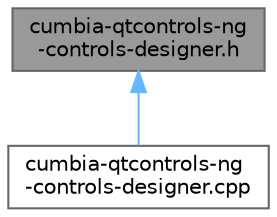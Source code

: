 digraph "cumbia-qtcontrols-ng-controls-designer.h"
{
 // LATEX_PDF_SIZE
  bgcolor="transparent";
  edge [fontname=Helvetica,fontsize=10,labelfontname=Helvetica,labelfontsize=10];
  node [fontname=Helvetica,fontsize=10,shape=box,height=0.2,width=0.4];
  Node1 [label="cumbia-qtcontrols-ng\l-controls-designer.h",height=0.2,width=0.4,color="gray40", fillcolor="grey60", style="filled", fontcolor="black",tooltip=" "];
  Node1 -> Node2 [dir="back",color="steelblue1",style="solid"];
  Node2 [label="cumbia-qtcontrols-ng\l-controls-designer.cpp",height=0.2,width=0.4,color="grey40", fillcolor="white", style="filled",URL="$cumbia-qtcontrols-ng-controls-designer_8cpp.html",tooltip=" "];
}
